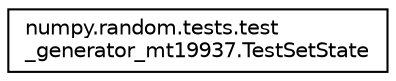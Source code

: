 digraph "Graphical Class Hierarchy"
{
 // LATEX_PDF_SIZE
  edge [fontname="Helvetica",fontsize="10",labelfontname="Helvetica",labelfontsize="10"];
  node [fontname="Helvetica",fontsize="10",shape=record];
  rankdir="LR";
  Node0 [label="numpy.random.tests.test\l_generator_mt19937.TestSetState",height=0.2,width=0.4,color="black", fillcolor="white", style="filled",URL="$classnumpy_1_1random_1_1tests_1_1test__generator__mt19937_1_1TestSetState.html",tooltip=" "];
}
